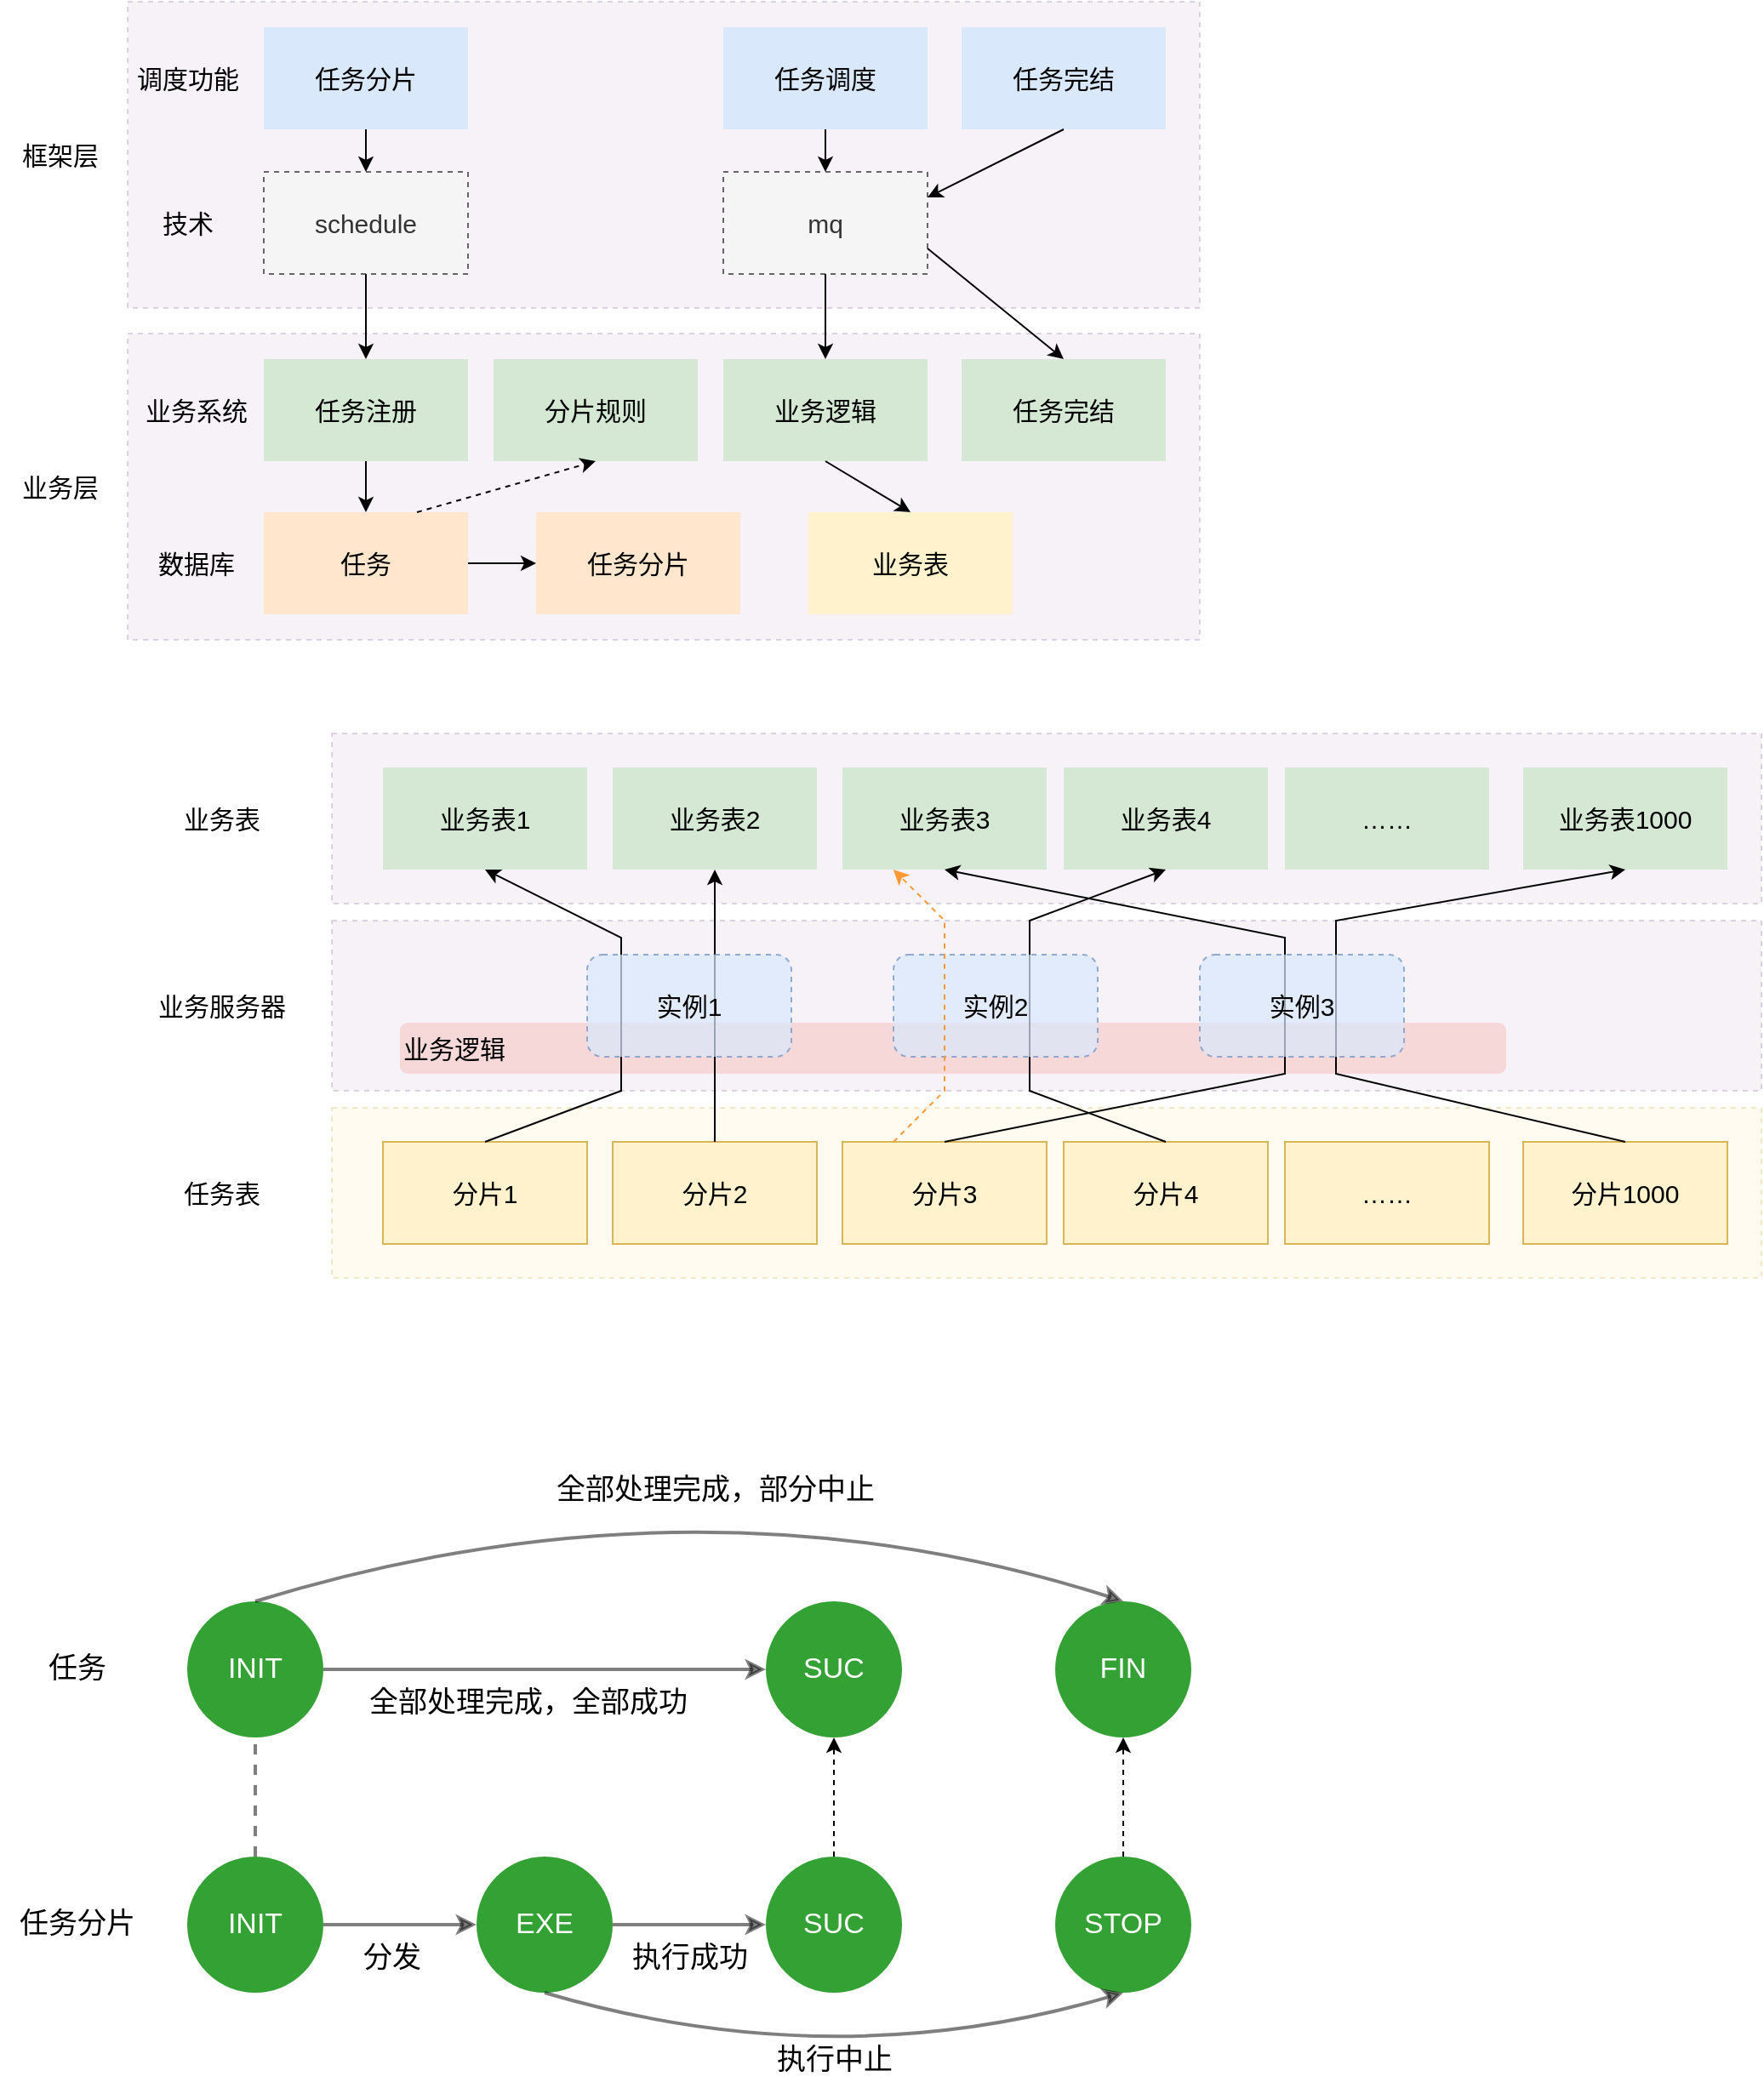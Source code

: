 <mxfile version="20.5.1" type="github">
  <diagram id="jE8hLFV52Thx0o0CY2vt" name="第 1 页">
    <mxGraphModel dx="970" dy="560" grid="1" gridSize="10" guides="1" tooltips="1" connect="1" arrows="1" fold="1" page="1" pageScale="1" pageWidth="827" pageHeight="1169" math="0" shadow="0">
      <root>
        <mxCell id="0" />
        <mxCell id="1" parent="0" />
        <mxCell id="cD26P5UvuwUGgIYhwSKx-67" value="" style="rounded=0;whiteSpace=wrap;html=1;dashed=1;fillColor=#e1d5e7;strokeColor=#9673a6;opacity=30;fontSize=15;" vertex="1" parent="1">
          <mxGeometry x="230" y="600" width="840" height="100" as="geometry" />
        </mxCell>
        <mxCell id="cD26P5UvuwUGgIYhwSKx-65" value="业务逻辑" style="rounded=1;whiteSpace=wrap;html=1;strokeColor=none;fontSize=15;opacity=70;fillColor=#f8cecc;align=left;" vertex="1" parent="1">
          <mxGeometry x="270" y="660" width="650" height="30" as="geometry" />
        </mxCell>
        <mxCell id="cD26P5UvuwUGgIYhwSKx-32" value="" style="rounded=0;whiteSpace=wrap;html=1;dashed=1;fillColor=#fff2cc;strokeColor=#d6b656;opacity=30;fontSize=15;" vertex="1" parent="1">
          <mxGeometry x="230" y="710" width="840" height="100" as="geometry" />
        </mxCell>
        <mxCell id="_GV8sksl-YAsukHIvESt-28" value="" style="rounded=0;whiteSpace=wrap;html=1;dashed=1;fillColor=#e1d5e7;strokeColor=#9673a6;opacity=30;fontSize=15;" parent="1" vertex="1">
          <mxGeometry x="110" y="255" width="630" height="180" as="geometry" />
        </mxCell>
        <mxCell id="_GV8sksl-YAsukHIvESt-27" value="" style="rounded=0;whiteSpace=wrap;html=1;dashed=1;fillColor=#e1d5e7;strokeColor=#9673a6;opacity=30;fontSize=15;" parent="1" vertex="1">
          <mxGeometry x="110" y="60" width="630" height="180" as="geometry" />
        </mxCell>
        <mxCell id="_GV8sksl-YAsukHIvESt-1" value="任务" style="rounded=0;whiteSpace=wrap;html=1;fillColor=#ffe6cc;strokeColor=none;fontSize=15;" parent="1" vertex="1">
          <mxGeometry x="190" y="360" width="120" height="60" as="geometry" />
        </mxCell>
        <mxCell id="_GV8sksl-YAsukHIvESt-3" value="任务分片" style="rounded=0;whiteSpace=wrap;html=1;fillColor=#ffe6cc;strokeColor=none;fontSize=15;" parent="1" vertex="1">
          <mxGeometry x="350" y="360" width="120" height="60" as="geometry" />
        </mxCell>
        <mxCell id="_GV8sksl-YAsukHIvESt-4" value="业务表" style="rounded=0;whiteSpace=wrap;html=1;fillColor=#fff2cc;strokeColor=none;fontSize=15;" parent="1" vertex="1">
          <mxGeometry x="510" y="360" width="120" height="60" as="geometry" />
        </mxCell>
        <mxCell id="_GV8sksl-YAsukHIvESt-5" value="schedule" style="rounded=0;whiteSpace=wrap;html=1;dashed=1;fillColor=#f5f5f5;fontColor=#333333;strokeColor=#666666;fontSize=15;" parent="1" vertex="1">
          <mxGeometry x="190" y="160" width="120" height="60" as="geometry" />
        </mxCell>
        <mxCell id="_GV8sksl-YAsukHIvESt-6" value="mq" style="rounded=0;whiteSpace=wrap;html=1;dashed=1;fillColor=#f5f5f5;fontColor=#333333;strokeColor=#666666;fontSize=15;" parent="1" vertex="1">
          <mxGeometry x="460" y="160" width="120" height="60" as="geometry" />
        </mxCell>
        <mxCell id="_GV8sksl-YAsukHIvESt-7" value="分片规则" style="rounded=0;whiteSpace=wrap;html=1;fillColor=#d5e8d4;strokeColor=none;fontSize=15;" parent="1" vertex="1">
          <mxGeometry x="325" y="270" width="120" height="60" as="geometry" />
        </mxCell>
        <mxCell id="_GV8sksl-YAsukHIvESt-8" value="任务注册" style="rounded=0;whiteSpace=wrap;html=1;fillColor=#d5e8d4;strokeColor=none;fontSize=15;" parent="1" vertex="1">
          <mxGeometry x="190" y="270" width="120" height="60" as="geometry" />
        </mxCell>
        <mxCell id="_GV8sksl-YAsukHIvESt-9" value="业务逻辑" style="rounded=0;whiteSpace=wrap;html=1;fillColor=#d5e8d4;strokeColor=none;fontSize=15;" parent="1" vertex="1">
          <mxGeometry x="460" y="270" width="120" height="60" as="geometry" />
        </mxCell>
        <mxCell id="_GV8sksl-YAsukHIvESt-10" value="任务完结" style="rounded=0;whiteSpace=wrap;html=1;fillColor=#d5e8d4;strokeColor=none;fontSize=15;" parent="1" vertex="1">
          <mxGeometry x="600" y="270" width="120" height="60" as="geometry" />
        </mxCell>
        <mxCell id="_GV8sksl-YAsukHIvESt-12" value="" style="endArrow=classic;html=1;rounded=0;exitX=0.5;exitY=1;exitDx=0;exitDy=0;entryX=0.5;entryY=0;entryDx=0;entryDy=0;fontSize=15;" parent="1" source="_GV8sksl-YAsukHIvESt-8" target="_GV8sksl-YAsukHIvESt-1" edge="1">
          <mxGeometry width="50" height="50" relative="1" as="geometry">
            <mxPoint x="120" y="530" as="sourcePoint" />
            <mxPoint x="170" y="480" as="targetPoint" />
          </mxGeometry>
        </mxCell>
        <mxCell id="_GV8sksl-YAsukHIvESt-13" value="" style="endArrow=classic;html=1;rounded=0;exitX=0.75;exitY=0;exitDx=0;exitDy=0;entryX=0.5;entryY=1;entryDx=0;entryDy=0;dashed=1;fontSize=15;" parent="1" source="_GV8sksl-YAsukHIvESt-1" target="_GV8sksl-YAsukHIvESt-7" edge="1">
          <mxGeometry width="50" height="50" relative="1" as="geometry">
            <mxPoint x="230" y="530" as="sourcePoint" />
            <mxPoint x="280" y="480" as="targetPoint" />
          </mxGeometry>
        </mxCell>
        <mxCell id="_GV8sksl-YAsukHIvESt-14" value="" style="endArrow=classic;html=1;rounded=0;exitX=1;exitY=0.5;exitDx=0;exitDy=0;entryX=0;entryY=0.5;entryDx=0;entryDy=0;fontSize=15;" parent="1" source="_GV8sksl-YAsukHIvESt-1" target="_GV8sksl-YAsukHIvESt-3" edge="1">
          <mxGeometry width="50" height="50" relative="1" as="geometry">
            <mxPoint x="270" y="510" as="sourcePoint" />
            <mxPoint x="320" y="460" as="targetPoint" />
          </mxGeometry>
        </mxCell>
        <mxCell id="_GV8sksl-YAsukHIvESt-16" value="" style="endArrow=classic;html=1;rounded=0;exitX=0.5;exitY=1;exitDx=0;exitDy=0;entryX=0.5;entryY=0;entryDx=0;entryDy=0;fontSize=15;" parent="1" source="_GV8sksl-YAsukHIvESt-9" target="_GV8sksl-YAsukHIvESt-4" edge="1">
          <mxGeometry width="50" height="50" relative="1" as="geometry">
            <mxPoint x="440" y="530" as="sourcePoint" />
            <mxPoint x="490" y="480" as="targetPoint" />
          </mxGeometry>
        </mxCell>
        <mxCell id="_GV8sksl-YAsukHIvESt-18" value="技术" style="text;html=1;align=center;verticalAlign=middle;resizable=0;points=[];autosize=1;strokeColor=none;fillColor=none;fontSize=15;" parent="1" vertex="1">
          <mxGeometry x="120" y="175" width="50" height="30" as="geometry" />
        </mxCell>
        <mxCell id="_GV8sksl-YAsukHIvESt-19" value="调度功能" style="text;html=1;align=center;verticalAlign=middle;resizable=0;points=[];autosize=1;strokeColor=none;fillColor=none;fontSize=15;" parent="1" vertex="1">
          <mxGeometry x="105" y="90" width="80" height="30" as="geometry" />
        </mxCell>
        <mxCell id="_GV8sksl-YAsukHIvESt-20" value="业务系统" style="text;html=1;align=center;verticalAlign=middle;resizable=0;points=[];autosize=1;strokeColor=none;fillColor=none;fontSize=15;" parent="1" vertex="1">
          <mxGeometry x="110" y="285" width="80" height="30" as="geometry" />
        </mxCell>
        <mxCell id="_GV8sksl-YAsukHIvESt-21" value="数据库" style="text;html=1;align=center;verticalAlign=middle;resizable=0;points=[];autosize=1;strokeColor=none;fillColor=none;fontSize=15;" parent="1" vertex="1">
          <mxGeometry x="115" y="375" width="70" height="30" as="geometry" />
        </mxCell>
        <mxCell id="_GV8sksl-YAsukHIvESt-22" value="任务分片" style="rounded=0;whiteSpace=wrap;html=1;fillColor=#dae8fc;strokeColor=none;fontSize=15;" parent="1" vertex="1">
          <mxGeometry x="190" y="75" width="120" height="60" as="geometry" />
        </mxCell>
        <mxCell id="_GV8sksl-YAsukHIvESt-25" value="任务调度" style="rounded=0;whiteSpace=wrap;html=1;fillColor=#dae8fc;strokeColor=none;fontSize=15;" parent="1" vertex="1">
          <mxGeometry x="460" y="75" width="120" height="60" as="geometry" />
        </mxCell>
        <mxCell id="_GV8sksl-YAsukHIvESt-26" value="任务完结" style="rounded=0;whiteSpace=wrap;html=1;fillColor=#dae8fc;strokeColor=none;fontSize=15;" parent="1" vertex="1">
          <mxGeometry x="600" y="75" width="120" height="60" as="geometry" />
        </mxCell>
        <mxCell id="_GV8sksl-YAsukHIvESt-29" value="框架层" style="text;html=1;align=center;verticalAlign=middle;resizable=0;points=[];autosize=1;strokeColor=none;fillColor=none;fontSize=15;" parent="1" vertex="1">
          <mxGeometry x="35" y="135" width="70" height="30" as="geometry" />
        </mxCell>
        <mxCell id="_GV8sksl-YAsukHIvESt-30" value="业务层" style="text;html=1;align=center;verticalAlign=middle;resizable=0;points=[];autosize=1;strokeColor=none;fillColor=none;fontSize=15;" parent="1" vertex="1">
          <mxGeometry x="35" y="330" width="70" height="30" as="geometry" />
        </mxCell>
        <mxCell id="_GV8sksl-YAsukHIvESt-31" value="" style="endArrow=classic;html=1;rounded=0;exitX=0.5;exitY=1;exitDx=0;exitDy=0;entryX=0.5;entryY=0;entryDx=0;entryDy=0;fontSize=15;" parent="1" source="_GV8sksl-YAsukHIvESt-22" target="_GV8sksl-YAsukHIvESt-5" edge="1">
          <mxGeometry width="50" height="50" relative="1" as="geometry">
            <mxPoint x="50" y="320" as="sourcePoint" />
            <mxPoint x="100" y="270" as="targetPoint" />
          </mxGeometry>
        </mxCell>
        <mxCell id="_GV8sksl-YAsukHIvESt-32" value="" style="endArrow=classic;html=1;rounded=0;exitX=0.5;exitY=1;exitDx=0;exitDy=0;entryX=0.5;entryY=0;entryDx=0;entryDy=0;fontSize=15;" parent="1" source="_GV8sksl-YAsukHIvESt-5" target="_GV8sksl-YAsukHIvESt-8" edge="1">
          <mxGeometry width="50" height="50" relative="1" as="geometry">
            <mxPoint x="20" y="350" as="sourcePoint" />
            <mxPoint x="70" y="300" as="targetPoint" />
          </mxGeometry>
        </mxCell>
        <mxCell id="_GV8sksl-YAsukHIvESt-33" value="" style="endArrow=classic;html=1;rounded=0;exitX=0.5;exitY=1;exitDx=0;exitDy=0;entryX=0.5;entryY=0;entryDx=0;entryDy=0;fontSize=15;" parent="1" source="_GV8sksl-YAsukHIvESt-25" target="_GV8sksl-YAsukHIvESt-6" edge="1">
          <mxGeometry width="50" height="50" relative="1" as="geometry">
            <mxPoint x="420" y="190" as="sourcePoint" />
            <mxPoint x="470" y="140" as="targetPoint" />
          </mxGeometry>
        </mxCell>
        <mxCell id="_GV8sksl-YAsukHIvESt-34" value="" style="endArrow=classic;html=1;rounded=0;entryX=0.5;entryY=0;entryDx=0;entryDy=0;fontSize=15;" parent="1" source="_GV8sksl-YAsukHIvESt-6" target="_GV8sksl-YAsukHIvESt-9" edge="1">
          <mxGeometry width="50" height="50" relative="1" as="geometry">
            <mxPoint x="370" y="250" as="sourcePoint" />
            <mxPoint x="420" y="200" as="targetPoint" />
          </mxGeometry>
        </mxCell>
        <mxCell id="_GV8sksl-YAsukHIvESt-35" value="" style="endArrow=classic;html=1;rounded=0;exitX=0.5;exitY=1;exitDx=0;exitDy=0;entryX=1;entryY=0.25;entryDx=0;entryDy=0;fontSize=15;" parent="1" source="_GV8sksl-YAsukHIvESt-26" target="_GV8sksl-YAsukHIvESt-6" edge="1">
          <mxGeometry width="50" height="50" relative="1" as="geometry">
            <mxPoint x="620" y="220" as="sourcePoint" />
            <mxPoint x="670" y="170" as="targetPoint" />
          </mxGeometry>
        </mxCell>
        <mxCell id="_GV8sksl-YAsukHIvESt-36" value="" style="endArrow=classic;html=1;rounded=0;exitX=1;exitY=0.75;exitDx=0;exitDy=0;entryX=0.5;entryY=0;entryDx=0;entryDy=0;fontSize=15;" parent="1" source="_GV8sksl-YAsukHIvESt-6" target="_GV8sksl-YAsukHIvESt-10" edge="1">
          <mxGeometry width="50" height="50" relative="1" as="geometry">
            <mxPoint x="690" y="260" as="sourcePoint" />
            <mxPoint x="740" y="210" as="targetPoint" />
          </mxGeometry>
        </mxCell>
        <mxCell id="cD26P5UvuwUGgIYhwSKx-9" value="分片2" style="rounded=0;whiteSpace=wrap;html=1;fillColor=#fff2cc;strokeColor=#d6b656;fontSize=15;" vertex="1" parent="1">
          <mxGeometry x="395" y="730" width="120" height="60" as="geometry" />
        </mxCell>
        <mxCell id="cD26P5UvuwUGgIYhwSKx-10" value="分片1" style="rounded=0;whiteSpace=wrap;html=1;fillColor=#fff2cc;strokeColor=#d6b656;fontSize=15;" vertex="1" parent="1">
          <mxGeometry x="260" y="730" width="120" height="60" as="geometry" />
        </mxCell>
        <mxCell id="cD26P5UvuwUGgIYhwSKx-11" value="分片3" style="rounded=0;whiteSpace=wrap;html=1;fillColor=#fff2cc;strokeColor=#d6b656;fontSize=15;" vertex="1" parent="1">
          <mxGeometry x="530" y="730" width="120" height="60" as="geometry" />
        </mxCell>
        <mxCell id="cD26P5UvuwUGgIYhwSKx-39" value="分片4" style="rounded=0;whiteSpace=wrap;html=1;fillColor=#fff2cc;strokeColor=#d6b656;fontSize=15;" vertex="1" parent="1">
          <mxGeometry x="660" y="730" width="120" height="60" as="geometry" />
        </mxCell>
        <mxCell id="cD26P5UvuwUGgIYhwSKx-40" value="……" style="rounded=0;whiteSpace=wrap;html=1;fillColor=#fff2cc;strokeColor=#d6b656;fontSize=15;" vertex="1" parent="1">
          <mxGeometry x="790" y="730" width="120" height="60" as="geometry" />
        </mxCell>
        <mxCell id="cD26P5UvuwUGgIYhwSKx-41" value="" style="rounded=0;whiteSpace=wrap;html=1;dashed=1;fillColor=#e1d5e7;strokeColor=#9673a6;opacity=30;fontSize=15;" vertex="1" parent="1">
          <mxGeometry x="230" y="490" width="840" height="100" as="geometry" />
        </mxCell>
        <mxCell id="cD26P5UvuwUGgIYhwSKx-42" value="业务表2" style="rounded=0;whiteSpace=wrap;html=1;fillColor=#d5e8d4;strokeColor=none;fontSize=15;" vertex="1" parent="1">
          <mxGeometry x="395" y="510" width="120" height="60" as="geometry" />
        </mxCell>
        <mxCell id="cD26P5UvuwUGgIYhwSKx-43" value="业务表1" style="rounded=0;whiteSpace=wrap;html=1;fillColor=#d5e8d4;strokeColor=none;fontSize=15;" vertex="1" parent="1">
          <mxGeometry x="260" y="510" width="120" height="60" as="geometry" />
        </mxCell>
        <mxCell id="cD26P5UvuwUGgIYhwSKx-44" value="业务表3" style="rounded=0;whiteSpace=wrap;html=1;fillColor=#d5e8d4;strokeColor=none;fontSize=15;" vertex="1" parent="1">
          <mxGeometry x="530" y="510" width="120" height="60" as="geometry" />
        </mxCell>
        <mxCell id="cD26P5UvuwUGgIYhwSKx-45" value="业务表1000" style="rounded=0;whiteSpace=wrap;html=1;fillColor=#d5e8d4;strokeColor=none;fontSize=15;" vertex="1" parent="1">
          <mxGeometry x="930" y="510" width="120" height="60" as="geometry" />
        </mxCell>
        <mxCell id="cD26P5UvuwUGgIYhwSKx-46" value="业务表4" style="rounded=0;whiteSpace=wrap;html=1;fillColor=#d5e8d4;strokeColor=none;fontSize=15;" vertex="1" parent="1">
          <mxGeometry x="660" y="510" width="120" height="60" as="geometry" />
        </mxCell>
        <mxCell id="cD26P5UvuwUGgIYhwSKx-47" value="……" style="rounded=0;whiteSpace=wrap;html=1;fillColor=#d5e8d4;strokeColor=none;fontSize=15;" vertex="1" parent="1">
          <mxGeometry x="790" y="510" width="120" height="60" as="geometry" />
        </mxCell>
        <mxCell id="cD26P5UvuwUGgIYhwSKx-49" value="分片1000" style="rounded=0;whiteSpace=wrap;html=1;fillColor=#fff2cc;strokeColor=#d6b656;fontSize=15;" vertex="1" parent="1">
          <mxGeometry x="930" y="730" width="120" height="60" as="geometry" />
        </mxCell>
        <mxCell id="cD26P5UvuwUGgIYhwSKx-54" value="" style="endArrow=classic;html=1;rounded=0;fontSize=15;exitX=0.5;exitY=0;exitDx=0;exitDy=0;entryX=0.5;entryY=1;entryDx=0;entryDy=0;" edge="1" parent="1" source="cD26P5UvuwUGgIYhwSKx-10" target="cD26P5UvuwUGgIYhwSKx-43">
          <mxGeometry width="50" height="50" relative="1" as="geometry">
            <mxPoint x="330" y="740" as="sourcePoint" />
            <mxPoint x="390" y="690" as="targetPoint" />
            <Array as="points">
              <mxPoint x="400" y="700" />
              <mxPoint x="400" y="610" />
            </Array>
          </mxGeometry>
        </mxCell>
        <mxCell id="cD26P5UvuwUGgIYhwSKx-55" value="" style="endArrow=classic;html=1;rounded=0;fontSize=15;exitX=0.5;exitY=0;exitDx=0;exitDy=0;entryX=0.5;entryY=1;entryDx=0;entryDy=0;" edge="1" parent="1" source="cD26P5UvuwUGgIYhwSKx-9" target="cD26P5UvuwUGgIYhwSKx-42">
          <mxGeometry width="50" height="50" relative="1" as="geometry">
            <mxPoint x="330" y="740" as="sourcePoint" />
            <mxPoint x="390" y="690" as="targetPoint" />
          </mxGeometry>
        </mxCell>
        <mxCell id="cD26P5UvuwUGgIYhwSKx-61" value="" style="endArrow=classic;html=1;rounded=0;fontSize=15;exitX=0.5;exitY=0;exitDx=0;exitDy=0;entryX=0.5;entryY=1;entryDx=0;entryDy=0;" edge="1" parent="1" source="cD26P5UvuwUGgIYhwSKx-11" target="cD26P5UvuwUGgIYhwSKx-44">
          <mxGeometry width="50" height="50" relative="1" as="geometry">
            <mxPoint x="465" y="740" as="sourcePoint" />
            <mxPoint x="465" y="580" as="targetPoint" />
            <Array as="points">
              <mxPoint x="790" y="690" />
              <mxPoint x="790" y="610" />
            </Array>
          </mxGeometry>
        </mxCell>
        <mxCell id="cD26P5UvuwUGgIYhwSKx-62" value="" style="endArrow=classic;html=1;rounded=0;fontSize=15;exitX=0.5;exitY=0;exitDx=0;exitDy=0;entryX=0.5;entryY=1;entryDx=0;entryDy=0;" edge="1" parent="1" source="cD26P5UvuwUGgIYhwSKx-39" target="cD26P5UvuwUGgIYhwSKx-46">
          <mxGeometry width="50" height="50" relative="1" as="geometry">
            <mxPoint x="465" y="740" as="sourcePoint" />
            <mxPoint x="465" y="580" as="targetPoint" />
            <Array as="points">
              <mxPoint x="640" y="700" />
              <mxPoint x="640" y="600" />
            </Array>
          </mxGeometry>
        </mxCell>
        <mxCell id="cD26P5UvuwUGgIYhwSKx-63" value="" style="endArrow=classic;html=1;rounded=0;fontSize=15;exitX=0.5;exitY=0;exitDx=0;exitDy=0;entryX=0.5;entryY=1;entryDx=0;entryDy=0;" edge="1" parent="1" source="cD26P5UvuwUGgIYhwSKx-49" target="cD26P5UvuwUGgIYhwSKx-45">
          <mxGeometry width="50" height="50" relative="1" as="geometry">
            <mxPoint x="475" y="750" as="sourcePoint" />
            <mxPoint x="475" y="590" as="targetPoint" />
            <Array as="points">
              <mxPoint x="820" y="690" />
              <mxPoint x="820" y="600" />
            </Array>
          </mxGeometry>
        </mxCell>
        <mxCell id="cD26P5UvuwUGgIYhwSKx-50" value="实例1" style="rounded=1;whiteSpace=wrap;html=1;dashed=1;strokeColor=#6c8ebf;fontSize=15;fillColor=#dae8fc;opacity=70;" vertex="1" parent="1">
          <mxGeometry x="380" y="620" width="120" height="60" as="geometry" />
        </mxCell>
        <mxCell id="cD26P5UvuwUGgIYhwSKx-51" value="实例2" style="rounded=1;whiteSpace=wrap;html=1;dashed=1;strokeColor=#6c8ebf;fontSize=15;fillColor=#dae8fc;opacity=70;" vertex="1" parent="1">
          <mxGeometry x="560" y="620" width="120" height="60" as="geometry" />
        </mxCell>
        <mxCell id="cD26P5UvuwUGgIYhwSKx-52" value="实例3" style="rounded=1;whiteSpace=wrap;html=1;dashed=1;strokeColor=#6c8ebf;fontSize=15;fillColor=#dae8fc;opacity=70;" vertex="1" parent="1">
          <mxGeometry x="740" y="620" width="120" height="60" as="geometry" />
        </mxCell>
        <mxCell id="cD26P5UvuwUGgIYhwSKx-64" value="" style="endArrow=classic;html=1;rounded=0;fontSize=15;exitX=0.25;exitY=0;exitDx=0;exitDy=0;entryX=0.25;entryY=1;entryDx=0;entryDy=0;strokeColor=#FF9933;dashed=1;" edge="1" parent="1" source="cD26P5UvuwUGgIYhwSKx-11" target="cD26P5UvuwUGgIYhwSKx-44">
          <mxGeometry width="50" height="50" relative="1" as="geometry">
            <mxPoint x="400" y="890" as="sourcePoint" />
            <mxPoint x="450" y="840" as="targetPoint" />
            <Array as="points">
              <mxPoint x="590" y="700" />
              <mxPoint x="590" y="600" />
            </Array>
          </mxGeometry>
        </mxCell>
        <mxCell id="cD26P5UvuwUGgIYhwSKx-69" value="任务表" style="text;html=1;align=center;verticalAlign=middle;resizable=0;points=[];autosize=1;strokeColor=none;fillColor=none;fontSize=15;opacity=70;" vertex="1" parent="1">
          <mxGeometry x="130" y="745" width="70" height="30" as="geometry" />
        </mxCell>
        <mxCell id="cD26P5UvuwUGgIYhwSKx-70" value="业务表" style="text;html=1;align=center;verticalAlign=middle;resizable=0;points=[];autosize=1;strokeColor=none;fillColor=none;fontSize=15;" vertex="1" parent="1">
          <mxGeometry x="130" y="525" width="70" height="30" as="geometry" />
        </mxCell>
        <mxCell id="cD26P5UvuwUGgIYhwSKx-71" value="业务服务器" style="text;html=1;align=center;verticalAlign=middle;resizable=0;points=[];autosize=1;strokeColor=none;fillColor=none;fontSize=15;" vertex="1" parent="1">
          <mxGeometry x="115" y="635" width="100" height="30" as="geometry" />
        </mxCell>
        <mxCell id="cD26P5UvuwUGgIYhwSKx-72" value="INIT" style="ellipse;whiteSpace=wrap;html=1;aspect=fixed;strokeColor=none;fontSize=17;fillColor=#008a00;fontColor=#ffffff;opacity=80;" vertex="1" parent="1">
          <mxGeometry x="145" y="1000" width="80" height="80" as="geometry" />
        </mxCell>
        <mxCell id="cD26P5UvuwUGgIYhwSKx-73" value="SUC" style="ellipse;whiteSpace=wrap;html=1;aspect=fixed;strokeColor=none;fontSize=17;fillColor=#008a00;fontColor=#ffffff;opacity=80;" vertex="1" parent="1">
          <mxGeometry x="485" y="1000" width="80" height="80" as="geometry" />
        </mxCell>
        <mxCell id="cD26P5UvuwUGgIYhwSKx-74" value="FIN" style="ellipse;whiteSpace=wrap;html=1;aspect=fixed;strokeColor=none;fontSize=17;fillColor=#008a00;fontColor=#ffffff;opacity=80;" vertex="1" parent="1">
          <mxGeometry x="655" y="1000" width="80" height="80" as="geometry" />
        </mxCell>
        <mxCell id="cD26P5UvuwUGgIYhwSKx-75" value="INIT" style="ellipse;whiteSpace=wrap;html=1;aspect=fixed;strokeColor=none;fontSize=17;fillColor=#008a00;fontColor=#ffffff;opacity=80;" vertex="1" parent="1">
          <mxGeometry x="145" y="1150" width="80" height="80" as="geometry" />
        </mxCell>
        <mxCell id="cD26P5UvuwUGgIYhwSKx-76" value="EXE" style="ellipse;whiteSpace=wrap;html=1;aspect=fixed;strokeColor=none;fontSize=17;fillColor=#008a00;fontColor=#ffffff;opacity=80;" vertex="1" parent="1">
          <mxGeometry x="315" y="1150" width="80" height="80" as="geometry" />
        </mxCell>
        <mxCell id="cD26P5UvuwUGgIYhwSKx-77" value="SUC" style="ellipse;whiteSpace=wrap;html=1;aspect=fixed;strokeColor=none;fontSize=17;fillColor=#008a00;fontColor=#ffffff;opacity=80;" vertex="1" parent="1">
          <mxGeometry x="485" y="1150" width="80" height="80" as="geometry" />
        </mxCell>
        <mxCell id="cD26P5UvuwUGgIYhwSKx-78" value="STOP" style="ellipse;whiteSpace=wrap;html=1;aspect=fixed;strokeColor=none;fontSize=17;fillColor=#008a00;fontColor=#ffffff;opacity=80;" vertex="1" parent="1">
          <mxGeometry x="655" y="1150" width="80" height="80" as="geometry" />
        </mxCell>
        <mxCell id="cD26P5UvuwUGgIYhwSKx-79" value="" style="endArrow=none;dashed=1;html=1;strokeWidth=2;rounded=0;strokeColor=#000;fontSize=17;entryX=0.5;entryY=1;entryDx=0;entryDy=0;exitX=0.5;exitY=0;exitDx=0;exitDy=0;jumpSize=3;opacity=50;" edge="1" parent="1" source="cD26P5UvuwUGgIYhwSKx-75" target="cD26P5UvuwUGgIYhwSKx-72">
          <mxGeometry width="50" height="50" relative="1" as="geometry">
            <mxPoint x="105" y="1200" as="sourcePoint" />
            <mxPoint x="155" y="1150" as="targetPoint" />
          </mxGeometry>
        </mxCell>
        <mxCell id="cD26P5UvuwUGgIYhwSKx-81" value="" style="endArrow=classic;html=1;rounded=0;dashed=1;strokeColor=#000;fontSize=17;jumpSize=3;entryX=0.5;entryY=1;entryDx=0;entryDy=0;exitX=0.5;exitY=0;exitDx=0;exitDy=0;" edge="1" parent="1" source="cD26P5UvuwUGgIYhwSKx-77" target="cD26P5UvuwUGgIYhwSKx-73">
          <mxGeometry width="50" height="50" relative="1" as="geometry">
            <mxPoint x="95" y="1260" as="sourcePoint" />
            <mxPoint x="145" y="1210" as="targetPoint" />
          </mxGeometry>
        </mxCell>
        <mxCell id="cD26P5UvuwUGgIYhwSKx-82" value="" style="endArrow=classic;html=1;rounded=0;dashed=1;strokeColor=#000;fontSize=17;jumpSize=3;entryX=0.5;entryY=1;entryDx=0;entryDy=0;exitX=0.5;exitY=0;exitDx=0;exitDy=0;" edge="1" parent="1" source="cD26P5UvuwUGgIYhwSKx-78" target="cD26P5UvuwUGgIYhwSKx-74">
          <mxGeometry width="50" height="50" relative="1" as="geometry">
            <mxPoint x="535" y="1160" as="sourcePoint" />
            <mxPoint x="535" y="1090" as="targetPoint" />
          </mxGeometry>
        </mxCell>
        <mxCell id="cD26P5UvuwUGgIYhwSKx-83" value="" style="endArrow=classic;html=1;rounded=0;strokeColor=#000;fontSize=17;opacity=50;jumpSize=3;exitX=1;exitY=0.5;exitDx=0;exitDy=0;entryX=0;entryY=0.5;entryDx=0;entryDy=0;strokeWidth=2;" edge="1" parent="1" source="cD26P5UvuwUGgIYhwSKx-72" target="cD26P5UvuwUGgIYhwSKx-73">
          <mxGeometry width="50" height="50" relative="1" as="geometry">
            <mxPoint x="55" y="1330" as="sourcePoint" />
            <mxPoint x="105" y="1280" as="targetPoint" />
          </mxGeometry>
        </mxCell>
        <mxCell id="cD26P5UvuwUGgIYhwSKx-84" value="" style="endArrow=classic;html=1;rounded=0;strokeColor=#000;strokeWidth=2;fontSize=17;opacity=50;jumpSize=3;exitX=1;exitY=0.5;exitDx=0;exitDy=0;entryX=0;entryY=0.5;entryDx=0;entryDy=0;" edge="1" parent="1" source="cD26P5UvuwUGgIYhwSKx-75" target="cD26P5UvuwUGgIYhwSKx-76">
          <mxGeometry width="50" height="50" relative="1" as="geometry">
            <mxPoint x="195" y="1360" as="sourcePoint" />
            <mxPoint x="245" y="1310" as="targetPoint" />
          </mxGeometry>
        </mxCell>
        <mxCell id="cD26P5UvuwUGgIYhwSKx-85" value="" style="endArrow=classic;html=1;rounded=0;strokeColor=#000;strokeWidth=2;fontSize=17;opacity=50;jumpSize=3;exitX=1;exitY=0.5;exitDx=0;exitDy=0;entryX=0;entryY=0.5;entryDx=0;entryDy=0;" edge="1" parent="1" source="cD26P5UvuwUGgIYhwSKx-76" target="cD26P5UvuwUGgIYhwSKx-77">
          <mxGeometry width="50" height="50" relative="1" as="geometry">
            <mxPoint x="235" y="1200" as="sourcePoint" />
            <mxPoint x="325" y="1200" as="targetPoint" />
          </mxGeometry>
        </mxCell>
        <mxCell id="cD26P5UvuwUGgIYhwSKx-86" value="" style="endArrow=classic;html=1;strokeColor=#000;strokeWidth=2;fontSize=17;opacity=50;jumpSize=3;exitX=0.5;exitY=1;exitDx=0;exitDy=0;entryX=0.5;entryY=1;entryDx=0;entryDy=0;curved=1;" edge="1" parent="1" source="cD26P5UvuwUGgIYhwSKx-76" target="cD26P5UvuwUGgIYhwSKx-78">
          <mxGeometry width="50" height="50" relative="1" as="geometry">
            <mxPoint x="405" y="1200" as="sourcePoint" />
            <mxPoint x="495.0" y="1200" as="targetPoint" />
            <Array as="points">
              <mxPoint x="525" y="1280" />
            </Array>
          </mxGeometry>
        </mxCell>
        <mxCell id="cD26P5UvuwUGgIYhwSKx-87" value="" style="endArrow=classic;html=1;strokeColor=#000;strokeWidth=2;fontSize=17;opacity=50;jumpSize=3;exitX=0.5;exitY=0;exitDx=0;exitDy=0;entryX=0.5;entryY=0;entryDx=0;entryDy=0;curved=1;" edge="1" parent="1" source="cD26P5UvuwUGgIYhwSKx-72" target="cD26P5UvuwUGgIYhwSKx-74">
          <mxGeometry width="50" height="50" relative="1" as="geometry">
            <mxPoint x="365" y="1240" as="sourcePoint" />
            <mxPoint x="705" y="1240" as="targetPoint" />
            <Array as="points">
              <mxPoint x="445" y="920" />
            </Array>
          </mxGeometry>
        </mxCell>
        <mxCell id="cD26P5UvuwUGgIYhwSKx-88" value="全部处理完成，全部成功" style="text;html=1;align=center;verticalAlign=middle;resizable=0;points=[];autosize=1;strokeColor=none;fillColor=none;fontSize=17;" vertex="1" parent="1">
          <mxGeometry x="240" y="1045" width="210" height="30" as="geometry" />
        </mxCell>
        <mxCell id="cD26P5UvuwUGgIYhwSKx-89" value="全部处理完成，部分中止" style="text;html=1;align=center;verticalAlign=middle;resizable=0;points=[];autosize=1;strokeColor=none;fillColor=none;fontSize=17;" vertex="1" parent="1">
          <mxGeometry x="350" y="920" width="210" height="30" as="geometry" />
        </mxCell>
        <mxCell id="cD26P5UvuwUGgIYhwSKx-91" value="任务分片" style="text;html=1;align=center;verticalAlign=middle;resizable=0;points=[];autosize=1;strokeColor=none;fillColor=none;fontSize=17;" vertex="1" parent="1">
          <mxGeometry x="35" y="1175" width="90" height="30" as="geometry" />
        </mxCell>
        <mxCell id="cD26P5UvuwUGgIYhwSKx-92" value="任务" style="text;html=1;align=center;verticalAlign=middle;resizable=0;points=[];autosize=1;strokeColor=none;fillColor=none;fontSize=17;" vertex="1" parent="1">
          <mxGeometry x="50" y="1025" width="60" height="30" as="geometry" />
        </mxCell>
        <mxCell id="cD26P5UvuwUGgIYhwSKx-93" value="分发" style="text;html=1;align=center;verticalAlign=middle;resizable=0;points=[];autosize=1;strokeColor=none;fillColor=none;fontSize=17;" vertex="1" parent="1">
          <mxGeometry x="235" y="1195" width="60" height="30" as="geometry" />
        </mxCell>
        <mxCell id="cD26P5UvuwUGgIYhwSKx-94" value="执行成功" style="text;html=1;align=center;verticalAlign=middle;resizable=0;points=[];autosize=1;strokeColor=none;fillColor=none;fontSize=17;" vertex="1" parent="1">
          <mxGeometry x="395" y="1195" width="90" height="30" as="geometry" />
        </mxCell>
        <mxCell id="cD26P5UvuwUGgIYhwSKx-95" value="执行中止" style="text;html=1;align=center;verticalAlign=middle;resizable=0;points=[];autosize=1;strokeColor=none;fillColor=none;fontSize=17;" vertex="1" parent="1">
          <mxGeometry x="480" y="1255" width="90" height="30" as="geometry" />
        </mxCell>
      </root>
    </mxGraphModel>
  </diagram>
</mxfile>
